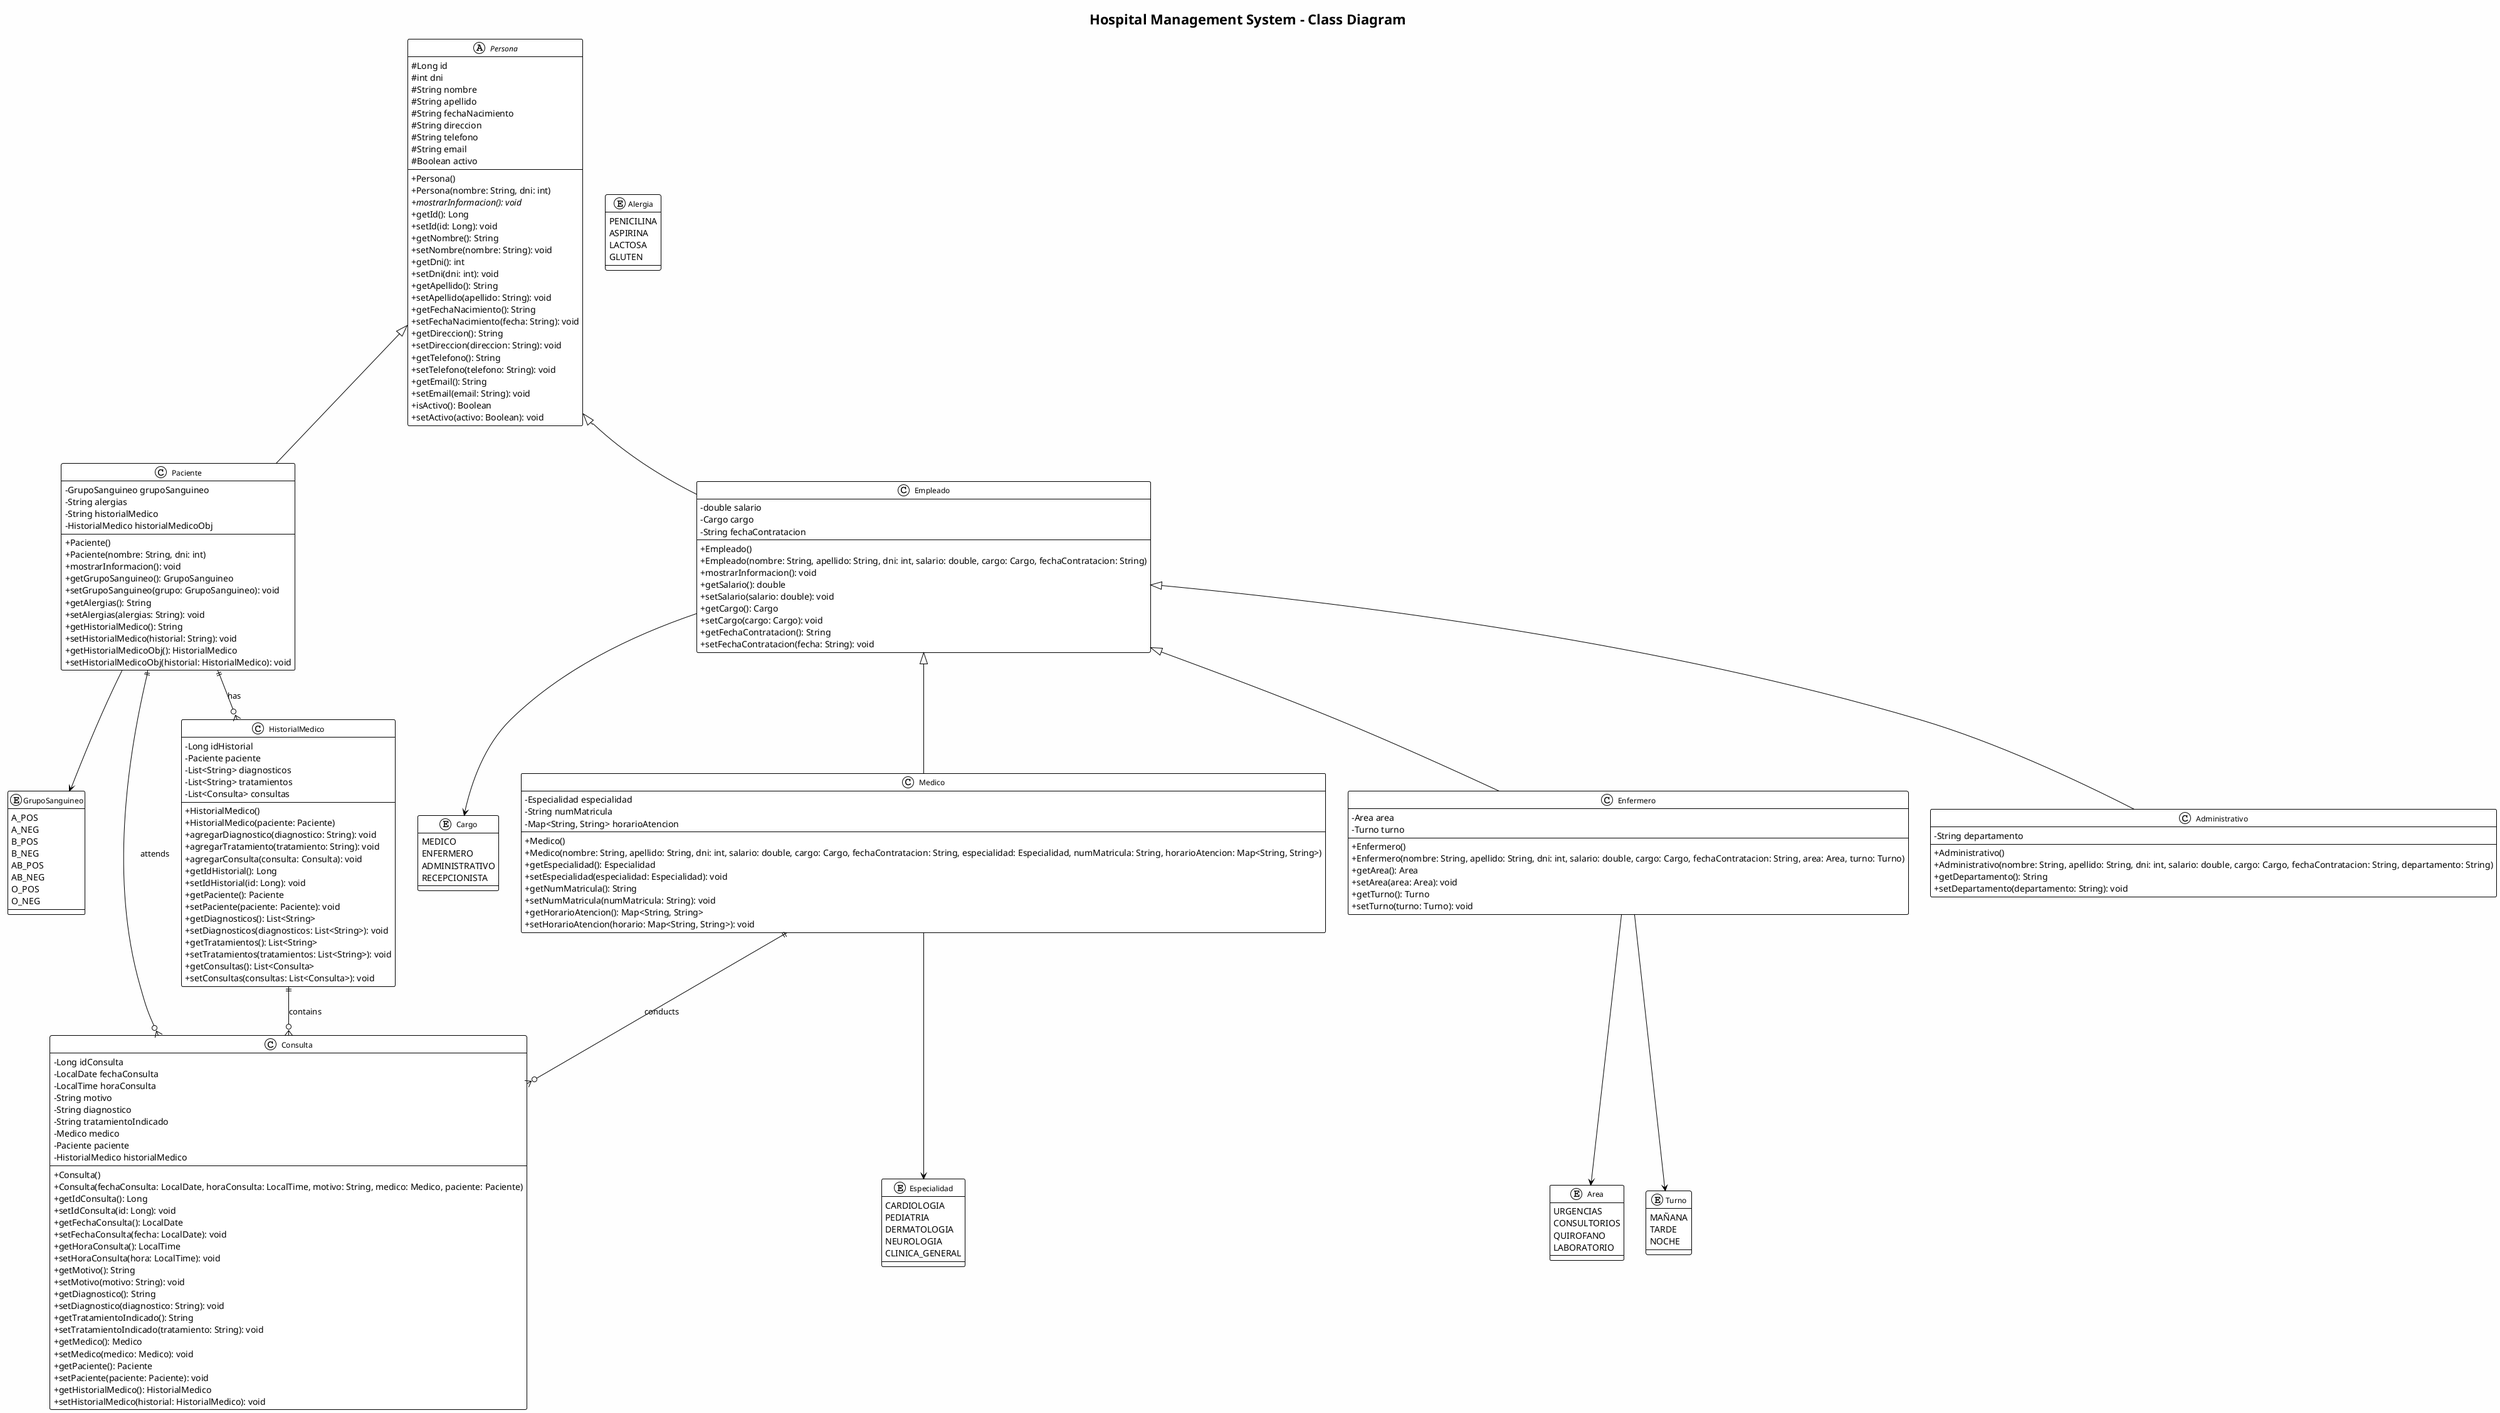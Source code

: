 @startuml Class Diagram - Hospital Management System

!theme plain
skinparam classAttributeIconSize 0
skinparam classFontSize 12
skinparam classFontName Arial
skinparam backgroundColor #FEFEFE

title Hospital Management System - Class Diagram

' Enums
enum GrupoSanguineo {
    A_POS
    A_NEG
    B_POS
    B_NEG
    AB_POS
    AB_NEG
    O_POS
    O_NEG
}

enum Especialidad {
    CARDIOLOGIA
    PEDIATRIA
    DERMATOLOGIA
    NEUROLOGIA
    CLINICA_GENERAL
}

enum Cargo {
    MEDICO
    ENFERMERO
    ADMINISTRATIVO
    RECEPCIONISTA
}

enum Area {
    URGENCIAS
    CONSULTORIOS
    QUIROFANO
    LABORATORIO
}

enum Turno {
    MAÑANA
    TARDE
    NOCHE
}

enum Alergia {
    PENICILINA
    ASPIRINA
    LACTOSA
    GLUTEN
}

' Abstract base class
abstract class Persona {
    # Long id
    # int dni
    # String nombre
    # String apellido
    # String fechaNacimiento
    # String direccion
    # String telefono
    # String email
    # Boolean activo
    --
    + Persona()
    + Persona(nombre: String, dni: int)
    + {abstract} mostrarInformacion(): void
    + getId(): Long
    + setId(id: Long): void
    + getNombre(): String
    + setNombre(nombre: String): void
    + getDni(): int
    + setDni(dni: int): void
    + getApellido(): String
    + setApellido(apellido: String): void
    + getFechaNacimiento(): String
    + setFechaNacimiento(fecha: String): void
    + getDireccion(): String
    + setDireccion(direccion: String): void
    + getTelefono(): String
    + setTelefono(telefono: String): void
    + getEmail(): String
    + setEmail(email: String): void
    + isActivo(): Boolean
    + setActivo(activo: Boolean): void
}

' Concrete classes
class Paciente {
    - GrupoSanguineo grupoSanguineo
    - String alergias
    - String historialMedico
    - HistorialMedico historialMedicoObj
    --
    + Paciente()
    + Paciente(nombre: String, dni: int)
    + mostrarInformacion(): void
    + getGrupoSanguineo(): GrupoSanguineo
    + setGrupoSanguineo(grupo: GrupoSanguineo): void
    + getAlergias(): String
    + setAlergias(alergias: String): void
    + getHistorialMedico(): String
    + setHistorialMedico(historial: String): void
    + getHistorialMedicoObj(): HistorialMedico
    + setHistorialMedicoObj(historial: HistorialMedico): void
}

class Empleado {
    - double salario
    - Cargo cargo
    - String fechaContratacion
    --
    + Empleado()
    + Empleado(nombre: String, apellido: String, dni: int, salario: double, cargo: Cargo, fechaContratacion: String)
    + mostrarInformacion(): void
    + getSalario(): double
    + setSalario(salario: double): void
    + getCargo(): Cargo
    + setCargo(cargo: Cargo): void
    + getFechaContratacion(): String
    + setFechaContratacion(fecha: String): void
}

class Medico {
    - Especialidad especialidad
    - String numMatricula
    - Map<String, String> horarioAtencion
    --
    + Medico()
    + Medico(nombre: String, apellido: String, dni: int, salario: double, cargo: Cargo, fechaContratacion: String, especialidad: Especialidad, numMatricula: String, horarioAtencion: Map<String, String>)
    + getEspecialidad(): Especialidad
    + setEspecialidad(especialidad: Especialidad): void
    + getNumMatricula(): String
    + setNumMatricula(numMatricula: String): void
    + getHorarioAtencion(): Map<String, String>
    + setHorarioAtencion(horario: Map<String, String>): void
}

class Enfermero {
    - Area area
    - Turno turno
    --
    + Enfermero()
    + Enfermero(nombre: String, apellido: String, dni: int, salario: double, cargo: Cargo, fechaContratacion: String, area: Area, turno: Turno)
    + getArea(): Area
    + setArea(area: Area): void
    + getTurno(): Turno
    + setTurno(turno: Turno): void
}

class Administrativo {
    - String departamento
    --
    + Administrativo()
    + Administrativo(nombre: String, apellido: String, dni: int, salario: double, cargo: Cargo, fechaContratacion: String, departamento: String)
    + getDepartamento(): String
    + setDepartamento(departamento: String): void
}

class Consulta {
    - Long idConsulta
    - LocalDate fechaConsulta
    - LocalTime horaConsulta
    - String motivo
    - String diagnostico
    - String tratamientoIndicado
    - Medico medico
    - Paciente paciente
    - HistorialMedico historialMedico
    --
    + Consulta()
    + Consulta(fechaConsulta: LocalDate, horaConsulta: LocalTime, motivo: String, medico: Medico, paciente: Paciente)
    + getIdConsulta(): Long
    + setIdConsulta(id: Long): void
    + getFechaConsulta(): LocalDate
    + setFechaConsulta(fecha: LocalDate): void
    + getHoraConsulta(): LocalTime
    + setHoraConsulta(hora: LocalTime): void
    + getMotivo(): String
    + setMotivo(motivo: String): void
    + getDiagnostico(): String
    + setDiagnostico(diagnostico: String): void
    + getTratamientoIndicado(): String
    + setTratamientoIndicado(tratamiento: String): void
    + getMedico(): Medico
    + setMedico(medico: Medico): void
    + getPaciente(): Paciente
    + setPaciente(paciente: Paciente): void
    + getHistorialMedico(): HistorialMedico
    + setHistorialMedico(historial: HistorialMedico): void
}

class HistorialMedico {
    - Long idHistorial
    - Paciente paciente
    - List<String> diagnosticos
    - List<String> tratamientos
    - List<Consulta> consultas
    --
    + HistorialMedico()
    + HistorialMedico(paciente: Paciente)
    + agregarDiagnostico(diagnostico: String): void
    + agregarTratamiento(tratamiento: String): void
    + agregarConsulta(consulta: Consulta): void
    + getIdHistorial(): Long
    + setIdHistorial(id: Long): void
    + getPaciente(): Paciente
    + setPaciente(paciente: Paciente): void
    + getDiagnosticos(): List<String>
    + setDiagnosticos(diagnosticos: List<String>): void
    + getTratamientos(): List<String>
    + setTratamientos(tratamientos: List<String>): void
    + getConsultas(): List<Consulta>
    + setConsultas(consultas: List<Consulta>): void
}

' Inheritance relationships
Persona <|-- Paciente
Persona <|-- Empleado
Empleado <|-- Medico
Empleado <|-- Enfermero
Empleado <|-- Administrativo

' Associations
Paciente ||--o{ HistorialMedico : "has"
Paciente ||--o{ Consulta : "attends"
Medico ||--o{ Consulta : "conducts"
HistorialMedico ||--o{ Consulta : "contains"

' Enum relationships
Paciente --> GrupoSanguineo
Medico --> Especialidad
Empleado --> Cargo
Enfermero --> Area
Enfermero --> Turno

@enduml 